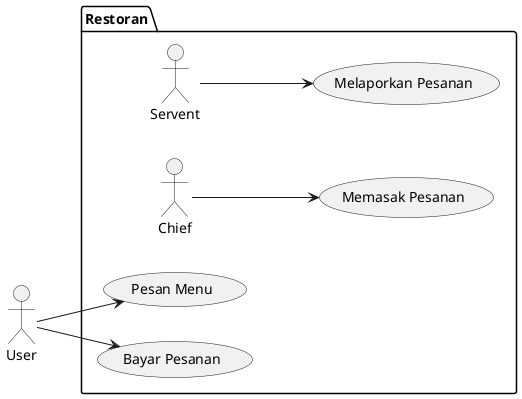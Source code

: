 @startuml pert2
left to right direction

actor User as user
package Restoran {
    actor Servent as serv
    actor Chief as cheif
}
package Restoran {
usecase "Pesan Menu" as U1
usecase "Bayar Pesanan" as U2
usecase "Melaporkan Pesanan" as U3
usecase "Memasak Pesanan" as U4
}
user--> U1
user--> U2
serv--> U3
cheif--> U4

@enduml
